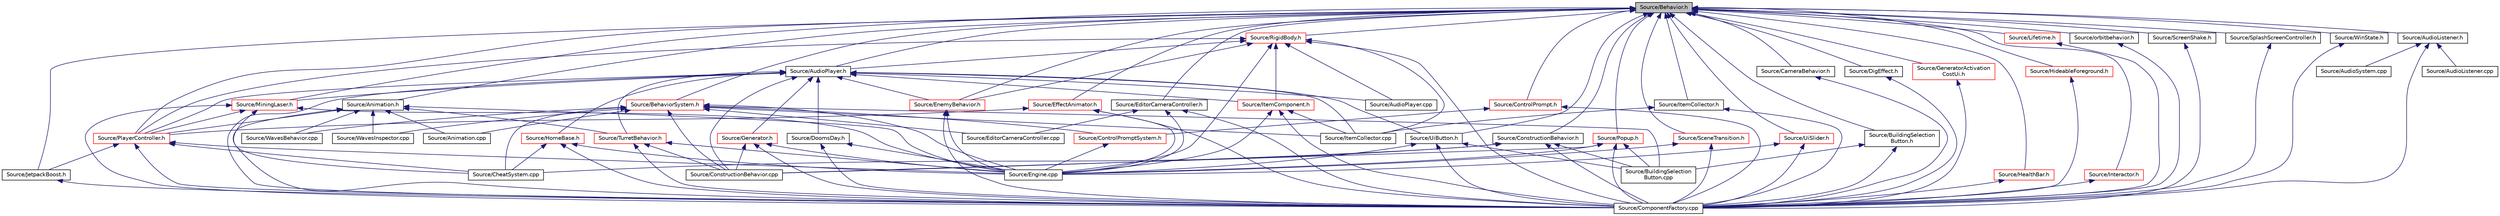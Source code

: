 digraph "Source/Behavior.h"
{
 // LATEX_PDF_SIZE
  edge [fontname="Helvetica",fontsize="10",labelfontname="Helvetica",labelfontsize="10"];
  node [fontname="Helvetica",fontsize="10",shape=record];
  Node1 [label="Source/Behavior.h",height=0.2,width=0.4,color="black", fillcolor="grey75", style="filled", fontcolor="black",tooltip="Virtual behavior component header."];
  Node1 -> Node2 [dir="back",color="midnightblue",fontsize="10",style="solid",fontname="Helvetica"];
  Node2 [label="Source/Animation.h",height=0.2,width=0.4,color="black", fillcolor="white", style="filled",URL="$d2/d76/Animation_8h.html",tooltip="animation component class"];
  Node2 -> Node3 [dir="back",color="midnightblue",fontsize="10",style="solid",fontname="Helvetica"];
  Node3 [label="Source/Animation.cpp",height=0.2,width=0.4,color="black", fillcolor="white", style="filled",URL="$d3/da9/Animation_8cpp.html",tooltip="animation component implimentation"];
  Node2 -> Node4 [dir="back",color="midnightblue",fontsize="10",style="solid",fontname="Helvetica"];
  Node4 [label="Source/ComponentFactory.cpp",height=0.2,width=0.4,color="black", fillcolor="white", style="filled",URL="$dc/def/ComponentFactory_8cpp.html",tooltip="Definitions for the component factory class."];
  Node2 -> Node5 [dir="back",color="midnightblue",fontsize="10",style="solid",fontname="Helvetica"];
  Node5 [label="Source/Engine.cpp",height=0.2,width=0.4,color="black", fillcolor="white", style="filled",URL="$d6/d0c/Engine_8cpp.html",tooltip="Engine class."];
  Node2 -> Node6 [dir="back",color="midnightblue",fontsize="10",style="solid",fontname="Helvetica"];
  Node6 [label="Source/PlayerController.h",height=0.2,width=0.4,color="red", fillcolor="white", style="filled",URL="$db/db4/PlayerController_8h.html",tooltip="PlayerController Behaviour Class."];
  Node6 -> Node7 [dir="back",color="midnightblue",fontsize="10",style="solid",fontname="Helvetica"];
  Node7 [label="Source/CheatSystem.cpp",height=0.2,width=0.4,color="black", fillcolor="white", style="filled",URL="$da/d87/CheatSystem_8cpp.html",tooltip="CheatSystem Class definition."];
  Node6 -> Node4 [dir="back",color="midnightblue",fontsize="10",style="solid",fontname="Helvetica"];
  Node6 -> Node5 [dir="back",color="midnightblue",fontsize="10",style="solid",fontname="Helvetica"];
  Node6 -> Node8 [dir="back",color="midnightblue",fontsize="10",style="solid",fontname="Helvetica"];
  Node8 [label="Source/JetpackBoost.h",height=0.2,width=0.4,color="black", fillcolor="white", style="filled",URL="$da/d88/JetpackBoost_8h_source.html",tooltip=" "];
  Node8 -> Node4 [dir="back",color="midnightblue",fontsize="10",style="solid",fontname="Helvetica"];
  Node2 -> Node10 [dir="back",color="midnightblue",fontsize="10",style="solid",fontname="Helvetica"];
  Node10 [label="Source/TurretBehavior.h",height=0.2,width=0.4,color="red", fillcolor="white", style="filled",URL="$dc/df7/TurretBehavior_8h_source.html",tooltip=" "];
  Node10 -> Node4 [dir="back",color="midnightblue",fontsize="10",style="solid",fontname="Helvetica"];
  Node10 -> Node11 [dir="back",color="midnightblue",fontsize="10",style="solid",fontname="Helvetica"];
  Node11 [label="Source/ConstructionBehavior.cpp",height=0.2,width=0.4,color="black", fillcolor="white", style="filled",URL="$d7/ded/ConstructionBehavior_8cpp.html",tooltip="handles the construction of towers and modification of terrain"];
  Node10 -> Node5 [dir="back",color="midnightblue",fontsize="10",style="solid",fontname="Helvetica"];
  Node2 -> Node13 [dir="back",color="midnightblue",fontsize="10",style="solid",fontname="Helvetica"];
  Node13 [label="Source/WavesBehavior.cpp",height=0.2,width=0.4,color="black", fillcolor="white", style="filled",URL="$db/d72/WavesBehavior_8cpp.html",tooltip="Definitions for wave and spawning behavior."];
  Node2 -> Node14 [dir="back",color="midnightblue",fontsize="10",style="solid",fontname="Helvetica"];
  Node14 [label="Source/WavesInspector.cpp",height=0.2,width=0.4,color="black", fillcolor="white", style="filled",URL="$d2/d6b/WavesInspector_8cpp.html",tooltip="Definitions for wave and spawning editing in game."];
  Node1 -> Node15 [dir="back",color="midnightblue",fontsize="10",style="solid",fontname="Helvetica"];
  Node15 [label="Source/AudioListener.h",height=0.2,width=0.4,color="black", fillcolor="white", style="filled",URL="$d8/dbb/AudioListener_8h.html",tooltip="Component that picks up spatial audio."];
  Node15 -> Node16 [dir="back",color="midnightblue",fontsize="10",style="solid",fontname="Helvetica"];
  Node16 [label="Source/AudioListener.cpp",height=0.2,width=0.4,color="black", fillcolor="white", style="filled",URL="$d4/da8/AudioListener_8cpp.html",tooltip="Component that picks up spatial audio."];
  Node15 -> Node17 [dir="back",color="midnightblue",fontsize="10",style="solid",fontname="Helvetica"];
  Node17 [label="Source/AudioSystem.cpp",height=0.2,width=0.4,color="black", fillcolor="white", style="filled",URL="$de/d95/AudioSystem_8cpp.html",tooltip="System that implements FMOD and allows the loading and playing of audio."];
  Node15 -> Node4 [dir="back",color="midnightblue",fontsize="10",style="solid",fontname="Helvetica"];
  Node1 -> Node18 [dir="back",color="midnightblue",fontsize="10",style="solid",fontname="Helvetica"];
  Node18 [label="Source/AudioPlayer.h",height=0.2,width=0.4,color="black", fillcolor="white", style="filled",URL="$db/de5/AudioPlayer_8h.html",tooltip="Component that plays audio."];
  Node18 -> Node19 [dir="back",color="midnightblue",fontsize="10",style="solid",fontname="Helvetica"];
  Node19 [label="Source/AudioPlayer.cpp",height=0.2,width=0.4,color="black", fillcolor="white", style="filled",URL="$d2/d04/AudioPlayer_8cpp.html",tooltip="Component that plays audio."];
  Node18 -> Node4 [dir="back",color="midnightblue",fontsize="10",style="solid",fontname="Helvetica"];
  Node18 -> Node11 [dir="back",color="midnightblue",fontsize="10",style="solid",fontname="Helvetica"];
  Node18 -> Node20 [dir="back",color="midnightblue",fontsize="10",style="solid",fontname="Helvetica"];
  Node20 [label="Source/DoomsDay.h",height=0.2,width=0.4,color="black", fillcolor="white", style="filled",URL="$de/d36/DoomsDay_8h_source.html",tooltip=" "];
  Node20 -> Node4 [dir="back",color="midnightblue",fontsize="10",style="solid",fontname="Helvetica"];
  Node20 -> Node5 [dir="back",color="midnightblue",fontsize="10",style="solid",fontname="Helvetica"];
  Node18 -> Node21 [dir="back",color="midnightblue",fontsize="10",style="solid",fontname="Helvetica"];
  Node21 [label="Source/EnemyBehavior.h",height=0.2,width=0.4,color="red", fillcolor="white", style="filled",URL="$d6/dc9/EnemyBehavior_8h_source.html",tooltip=" "];
  Node21 -> Node4 [dir="back",color="midnightblue",fontsize="10",style="solid",fontname="Helvetica"];
  Node21 -> Node5 [dir="back",color="midnightblue",fontsize="10",style="solid",fontname="Helvetica"];
  Node18 -> Node22 [dir="back",color="midnightblue",fontsize="10",style="solid",fontname="Helvetica"];
  Node22 [label="Source/Generator.h",height=0.2,width=0.4,color="red", fillcolor="white", style="filled",URL="$d9/d12/Generator_8h_source.html",tooltip=" "];
  Node22 -> Node4 [dir="back",color="midnightblue",fontsize="10",style="solid",fontname="Helvetica"];
  Node22 -> Node11 [dir="back",color="midnightblue",fontsize="10",style="solid",fontname="Helvetica"];
  Node22 -> Node5 [dir="back",color="midnightblue",fontsize="10",style="solid",fontname="Helvetica"];
  Node18 -> Node24 [dir="back",color="midnightblue",fontsize="10",style="solid",fontname="Helvetica"];
  Node24 [label="Source/HomeBase.h",height=0.2,width=0.4,color="red", fillcolor="white", style="filled",URL="$d9/d7c/HomeBase_8h_source.html",tooltip=" "];
  Node24 -> Node7 [dir="back",color="midnightblue",fontsize="10",style="solid",fontname="Helvetica"];
  Node24 -> Node4 [dir="back",color="midnightblue",fontsize="10",style="solid",fontname="Helvetica"];
  Node24 -> Node5 [dir="back",color="midnightblue",fontsize="10",style="solid",fontname="Helvetica"];
  Node18 -> Node25 [dir="back",color="midnightblue",fontsize="10",style="solid",fontname="Helvetica"];
  Node25 [label="Source/ItemCollector.cpp",height=0.2,width=0.4,color="black", fillcolor="white", style="filled",URL="$d1/db9/ItemCollector_8cpp.html",tooltip="Component that attracts and collects item entities in the world."];
  Node18 -> Node26 [dir="back",color="midnightblue",fontsize="10",style="solid",fontname="Helvetica"];
  Node26 [label="Source/ItemComponent.h",height=0.2,width=0.4,color="red", fillcolor="white", style="filled",URL="$d0/d5d/ItemComponent_8h.html",tooltip="Item in the world that can be picked up."];
  Node26 -> Node4 [dir="back",color="midnightblue",fontsize="10",style="solid",fontname="Helvetica"];
  Node26 -> Node5 [dir="back",color="midnightblue",fontsize="10",style="solid",fontname="Helvetica"];
  Node26 -> Node25 [dir="back",color="midnightblue",fontsize="10",style="solid",fontname="Helvetica"];
  Node18 -> Node28 [dir="back",color="midnightblue",fontsize="10",style="solid",fontname="Helvetica"];
  Node28 [label="Source/MiningLaser.h",height=0.2,width=0.4,color="red", fillcolor="white", style="filled",URL="$da/d13/MiningLaser_8h.html",tooltip="Digging laser controllable by an entity."];
  Node28 -> Node7 [dir="back",color="midnightblue",fontsize="10",style="solid",fontname="Helvetica"];
  Node28 -> Node4 [dir="back",color="midnightblue",fontsize="10",style="solid",fontname="Helvetica"];
  Node28 -> Node5 [dir="back",color="midnightblue",fontsize="10",style="solid",fontname="Helvetica"];
  Node28 -> Node6 [dir="back",color="midnightblue",fontsize="10",style="solid",fontname="Helvetica"];
  Node18 -> Node6 [dir="back",color="midnightblue",fontsize="10",style="solid",fontname="Helvetica"];
  Node18 -> Node10 [dir="back",color="midnightblue",fontsize="10",style="solid",fontname="Helvetica"];
  Node18 -> Node31 [dir="back",color="midnightblue",fontsize="10",style="solid",fontname="Helvetica"];
  Node31 [label="Source/UiButton.h",height=0.2,width=0.4,color="black", fillcolor="white", style="filled",URL="$db/d83/UiButton_8h.html",tooltip="Ui Button that sends an event when clicked."];
  Node31 -> Node32 [dir="back",color="midnightblue",fontsize="10",style="solid",fontname="Helvetica"];
  Node32 [label="Source/BuildingSelection\lButton.cpp",height=0.2,width=0.4,color="black", fillcolor="white", style="filled",URL="$db/d86/BuildingSelectionButton_8cpp.html",tooltip="button that selects which building the ConstructionManager should place"];
  Node31 -> Node4 [dir="back",color="midnightblue",fontsize="10",style="solid",fontname="Helvetica"];
  Node31 -> Node5 [dir="back",color="midnightblue",fontsize="10",style="solid",fontname="Helvetica"];
  Node1 -> Node33 [dir="back",color="midnightblue",fontsize="10",style="solid",fontname="Helvetica"];
  Node33 [label="Source/BehaviorSystem.h",height=0.2,width=0.4,color="red", fillcolor="white", style="filled",URL="$db/d32/BehaviorSystem_8h.html",tooltip="System that keeps track of and updates a specific kind of Behavior."];
  Node33 -> Node3 [dir="back",color="midnightblue",fontsize="10",style="solid",fontname="Helvetica"];
  Node33 -> Node32 [dir="back",color="midnightblue",fontsize="10",style="solid",fontname="Helvetica"];
  Node33 -> Node7 [dir="back",color="midnightblue",fontsize="10",style="solid",fontname="Helvetica"];
  Node33 -> Node11 [dir="back",color="midnightblue",fontsize="10",style="solid",fontname="Helvetica"];
  Node33 -> Node34 [dir="back",color="midnightblue",fontsize="10",style="solid",fontname="Helvetica"];
  Node34 [label="Source/ControlPromptSystem.h",height=0.2,width=0.4,color="red", fillcolor="white", style="filled",URL="$d5/db3/ControlPromptSystem_8h.html",tooltip="System that displays ControlPrompts from Actions."];
  Node34 -> Node5 [dir="back",color="midnightblue",fontsize="10",style="solid",fontname="Helvetica"];
  Node33 -> Node37 [dir="back",color="midnightblue",fontsize="10",style="solid",fontname="Helvetica"];
  Node37 [label="Source/EditorCameraController.cpp",height=0.2,width=0.4,color="black", fillcolor="white", style="filled",URL="$d4/d1e/EditorCameraController_8cpp.html",tooltip="controls the camera while in the editor"];
  Node33 -> Node5 [dir="back",color="midnightblue",fontsize="10",style="solid",fontname="Helvetica"];
  Node33 -> Node25 [dir="back",color="midnightblue",fontsize="10",style="solid",fontname="Helvetica"];
  Node33 -> Node13 [dir="back",color="midnightblue",fontsize="10",style="solid",fontname="Helvetica"];
  Node33 -> Node14 [dir="back",color="midnightblue",fontsize="10",style="solid",fontname="Helvetica"];
  Node1 -> Node47 [dir="back",color="midnightblue",fontsize="10",style="solid",fontname="Helvetica"];
  Node47 [label="Source/BuildingSelection\lButton.h",height=0.2,width=0.4,color="black", fillcolor="white", style="filled",URL="$de/d78/BuildingSelectionButton_8h.html",tooltip="button that selects which building the ConstructionManager should place"];
  Node47 -> Node32 [dir="back",color="midnightblue",fontsize="10",style="solid",fontname="Helvetica"];
  Node47 -> Node4 [dir="back",color="midnightblue",fontsize="10",style="solid",fontname="Helvetica"];
  Node1 -> Node48 [dir="back",color="midnightblue",fontsize="10",style="solid",fontname="Helvetica"];
  Node48 [label="Source/CameraBehavior.h",height=0.2,width=0.4,color="black", fillcolor="white", style="filled",URL="$de/d55/CameraBehavior_8h_source.html",tooltip=" "];
  Node48 -> Node4 [dir="back",color="midnightblue",fontsize="10",style="solid",fontname="Helvetica"];
  Node1 -> Node49 [dir="back",color="midnightblue",fontsize="10",style="solid",fontname="Helvetica"];
  Node49 [label="Source/ConstructionBehavior.h",height=0.2,width=0.4,color="black", fillcolor="white", style="filled",URL="$d9/def/ConstructionBehavior_8h.html",tooltip="handles the construction of towers and modification of terrain"];
  Node49 -> Node32 [dir="back",color="midnightblue",fontsize="10",style="solid",fontname="Helvetica"];
  Node49 -> Node7 [dir="back",color="midnightblue",fontsize="10",style="solid",fontname="Helvetica"];
  Node49 -> Node4 [dir="back",color="midnightblue",fontsize="10",style="solid",fontname="Helvetica"];
  Node49 -> Node11 [dir="back",color="midnightblue",fontsize="10",style="solid",fontname="Helvetica"];
  Node1 -> Node50 [dir="back",color="midnightblue",fontsize="10",style="solid",fontname="Helvetica"];
  Node50 [label="Source/ControlPrompt.h",height=0.2,width=0.4,color="red", fillcolor="white", style="filled",URL="$d6/d12/ControlPrompt_8h.html",tooltip="Displays a control prompt for an ActionReference."];
  Node50 -> Node4 [dir="back",color="midnightblue",fontsize="10",style="solid",fontname="Helvetica"];
  Node50 -> Node34 [dir="back",color="midnightblue",fontsize="10",style="solid",fontname="Helvetica"];
  Node1 -> Node51 [dir="back",color="midnightblue",fontsize="10",style="solid",fontname="Helvetica"];
  Node51 [label="Source/DigEffect.h",height=0.2,width=0.4,color="black", fillcolor="white", style="filled",URL="$d8/dfb/DigEffect_8h_source.html",tooltip=" "];
  Node51 -> Node4 [dir="back",color="midnightblue",fontsize="10",style="solid",fontname="Helvetica"];
  Node1 -> Node52 [dir="back",color="midnightblue",fontsize="10",style="solid",fontname="Helvetica"];
  Node52 [label="Source/EditorCameraController.h",height=0.2,width=0.4,color="black", fillcolor="white", style="filled",URL="$df/d74/EditorCameraController_8h.html",tooltip="controls the camera while in the editor"];
  Node52 -> Node4 [dir="back",color="midnightblue",fontsize="10",style="solid",fontname="Helvetica"];
  Node52 -> Node37 [dir="back",color="midnightblue",fontsize="10",style="solid",fontname="Helvetica"];
  Node52 -> Node5 [dir="back",color="midnightblue",fontsize="10",style="solid",fontname="Helvetica"];
  Node1 -> Node53 [dir="back",color="midnightblue",fontsize="10",style="solid",fontname="Helvetica"];
  Node53 [label="Source/EffectAnimator.h",height=0.2,width=0.4,color="red", fillcolor="white", style="filled",URL="$db/d11/EffectAnimator_8h.html",tooltip="Component that animates a Transform's matrix."];
  Node53 -> Node4 [dir="back",color="midnightblue",fontsize="10",style="solid",fontname="Helvetica"];
  Node53 -> Node5 [dir="back",color="midnightblue",fontsize="10",style="solid",fontname="Helvetica"];
  Node53 -> Node6 [dir="back",color="midnightblue",fontsize="10",style="solid",fontname="Helvetica"];
  Node1 -> Node21 [dir="back",color="midnightblue",fontsize="10",style="solid",fontname="Helvetica"];
  Node1 -> Node54 [dir="back",color="midnightblue",fontsize="10",style="solid",fontname="Helvetica"];
  Node54 [label="Source/GeneratorActivation\lCostUi.h",height=0.2,width=0.4,color="red", fillcolor="white", style="filled",URL="$d2/de8/GeneratorActivationCostUi_8h.html",tooltip="displays the costs of activating generators"];
  Node54 -> Node4 [dir="back",color="midnightblue",fontsize="10",style="solid",fontname="Helvetica"];
  Node1 -> Node55 [dir="back",color="midnightblue",fontsize="10",style="solid",fontname="Helvetica"];
  Node55 [label="Source/HealthBar.h",height=0.2,width=0.4,color="red", fillcolor="white", style="filled",URL="$d1/db6/HealthBar_8h.html",tooltip="health bar UI that displays offset from an Entity with a Health component"];
  Node55 -> Node4 [dir="back",color="midnightblue",fontsize="10",style="solid",fontname="Helvetica"];
  Node1 -> Node56 [dir="back",color="midnightblue",fontsize="10",style="solid",fontname="Helvetica"];
  Node56 [label="Source/HideableForeground.h",height=0.2,width=0.4,color="red", fillcolor="white", style="filled",URL="$d1/d42/HideableForeground_8h.html",tooltip="Component that hides an attached Sprite when it overlaps something."];
  Node56 -> Node4 [dir="back",color="midnightblue",fontsize="10",style="solid",fontname="Helvetica"];
  Node1 -> Node57 [dir="back",color="midnightblue",fontsize="10",style="solid",fontname="Helvetica"];
  Node57 [label="Source/Interactor.h",height=0.2,width=0.4,color="red", fillcolor="white", style="filled",URL="$d6/d9b/Interactor_8h.html",tooltip="Behavior that can interact with nearby Interactable Components."];
  Node57 -> Node4 [dir="back",color="midnightblue",fontsize="10",style="solid",fontname="Helvetica"];
  Node1 -> Node58 [dir="back",color="midnightblue",fontsize="10",style="solid",fontname="Helvetica"];
  Node58 [label="Source/ItemCollector.h",height=0.2,width=0.4,color="black", fillcolor="white", style="filled",URL="$dd/d21/ItemCollector_8h.html",tooltip="Component that attracts and collects item entities in the world."];
  Node58 -> Node4 [dir="back",color="midnightblue",fontsize="10",style="solid",fontname="Helvetica"];
  Node58 -> Node25 [dir="back",color="midnightblue",fontsize="10",style="solid",fontname="Helvetica"];
  Node1 -> Node8 [dir="back",color="midnightblue",fontsize="10",style="solid",fontname="Helvetica"];
  Node1 -> Node59 [dir="back",color="midnightblue",fontsize="10",style="solid",fontname="Helvetica"];
  Node59 [label="Source/Lifetime.h",height=0.2,width=0.4,color="red", fillcolor="white", style="filled",URL="$dc/dca/Lifetime_8h.html",tooltip="Component that destroys it's Enity after a given length of time."];
  Node59 -> Node4 [dir="back",color="midnightblue",fontsize="10",style="solid",fontname="Helvetica"];
  Node1 -> Node28 [dir="back",color="midnightblue",fontsize="10",style="solid",fontname="Helvetica"];
  Node1 -> Node60 [dir="back",color="midnightblue",fontsize="10",style="solid",fontname="Helvetica"];
  Node60 [label="Source/orbitbehavior.h",height=0.2,width=0.4,color="black", fillcolor="white", style="filled",URL="$dc/dfe/orbitbehavior_8h_source.html",tooltip=" "];
  Node60 -> Node4 [dir="back",color="midnightblue",fontsize="10",style="solid",fontname="Helvetica"];
  Node1 -> Node6 [dir="back",color="midnightblue",fontsize="10",style="solid",fontname="Helvetica"];
  Node1 -> Node61 [dir="back",color="midnightblue",fontsize="10",style="solid",fontname="Helvetica"];
  Node61 [label="Source/Popup.h",height=0.2,width=0.4,color="red", fillcolor="white", style="filled",URL="$d2/d4b/Popup_8h.html",tooltip="A popup is a behavior that will show a popup when a button is pressed."];
  Node61 -> Node32 [dir="back",color="midnightblue",fontsize="10",style="solid",fontname="Helvetica"];
  Node61 -> Node4 [dir="back",color="midnightblue",fontsize="10",style="solid",fontname="Helvetica"];
  Node61 -> Node11 [dir="back",color="midnightblue",fontsize="10",style="solid",fontname="Helvetica"];
  Node61 -> Node5 [dir="back",color="midnightblue",fontsize="10",style="solid",fontname="Helvetica"];
  Node1 -> Node62 [dir="back",color="midnightblue",fontsize="10",style="solid",fontname="Helvetica"];
  Node62 [label="Source/RigidBody.h",height=0.2,width=0.4,color="red", fillcolor="white", style="filled",URL="$dc/da0/RigidBody_8h_source.html",tooltip=" "];
  Node62 -> Node19 [dir="back",color="midnightblue",fontsize="10",style="solid",fontname="Helvetica"];
  Node62 -> Node18 [dir="back",color="midnightblue",fontsize="10",style="solid",fontname="Helvetica"];
  Node62 -> Node4 [dir="back",color="midnightblue",fontsize="10",style="solid",fontname="Helvetica"];
  Node62 -> Node21 [dir="back",color="midnightblue",fontsize="10",style="solid",fontname="Helvetica"];
  Node62 -> Node5 [dir="back",color="midnightblue",fontsize="10",style="solid",fontname="Helvetica"];
  Node62 -> Node25 [dir="back",color="midnightblue",fontsize="10",style="solid",fontname="Helvetica"];
  Node62 -> Node26 [dir="back",color="midnightblue",fontsize="10",style="solid",fontname="Helvetica"];
  Node62 -> Node6 [dir="back",color="midnightblue",fontsize="10",style="solid",fontname="Helvetica"];
  Node1 -> Node76 [dir="back",color="midnightblue",fontsize="10",style="solid",fontname="Helvetica"];
  Node76 [label="Source/SceneTransition.h",height=0.2,width=0.4,color="red", fillcolor="white", style="filled",URL="$d4/d84/SceneTransition_8h.html",tooltip="fades a texture out and in when transitioning between scenes"];
  Node76 -> Node4 [dir="back",color="midnightblue",fontsize="10",style="solid",fontname="Helvetica"];
  Node76 -> Node5 [dir="back",color="midnightblue",fontsize="10",style="solid",fontname="Helvetica"];
  Node1 -> Node77 [dir="back",color="midnightblue",fontsize="10",style="solid",fontname="Helvetica"];
  Node77 [label="Source/ScreenShake.h",height=0.2,width=0.4,color="black", fillcolor="white", style="filled",URL="$d8/d93/ScreenShake_8h.html",tooltip=" "];
  Node77 -> Node4 [dir="back",color="midnightblue",fontsize="10",style="solid",fontname="Helvetica"];
  Node1 -> Node78 [dir="back",color="midnightblue",fontsize="10",style="solid",fontname="Helvetica"];
  Node78 [label="Source/SplashScreenController.h",height=0.2,width=0.4,color="black", fillcolor="white", style="filled",URL="$da/d14/SplashScreenController_8h_source.html",tooltip=" "];
  Node78 -> Node4 [dir="back",color="midnightblue",fontsize="10",style="solid",fontname="Helvetica"];
  Node1 -> Node31 [dir="back",color="midnightblue",fontsize="10",style="solid",fontname="Helvetica"];
  Node1 -> Node79 [dir="back",color="midnightblue",fontsize="10",style="solid",fontname="Helvetica"];
  Node79 [label="Source/UiSlider.h",height=0.2,width=0.4,color="red", fillcolor="white", style="filled",URL="$de/dad/UiSlider_8h.html",tooltip="Ui Slider component."];
  Node79 -> Node4 [dir="back",color="midnightblue",fontsize="10",style="solid",fontname="Helvetica"];
  Node79 -> Node5 [dir="back",color="midnightblue",fontsize="10",style="solid",fontname="Helvetica"];
  Node1 -> Node80 [dir="back",color="midnightblue",fontsize="10",style="solid",fontname="Helvetica"];
  Node80 [label="Source/WinState.h",height=0.2,width=0.4,color="black", fillcolor="white", style="filled",URL="$de/df7/WinState_8h_source.html",tooltip=" "];
  Node80 -> Node4 [dir="back",color="midnightblue",fontsize="10",style="solid",fontname="Helvetica"];
}
